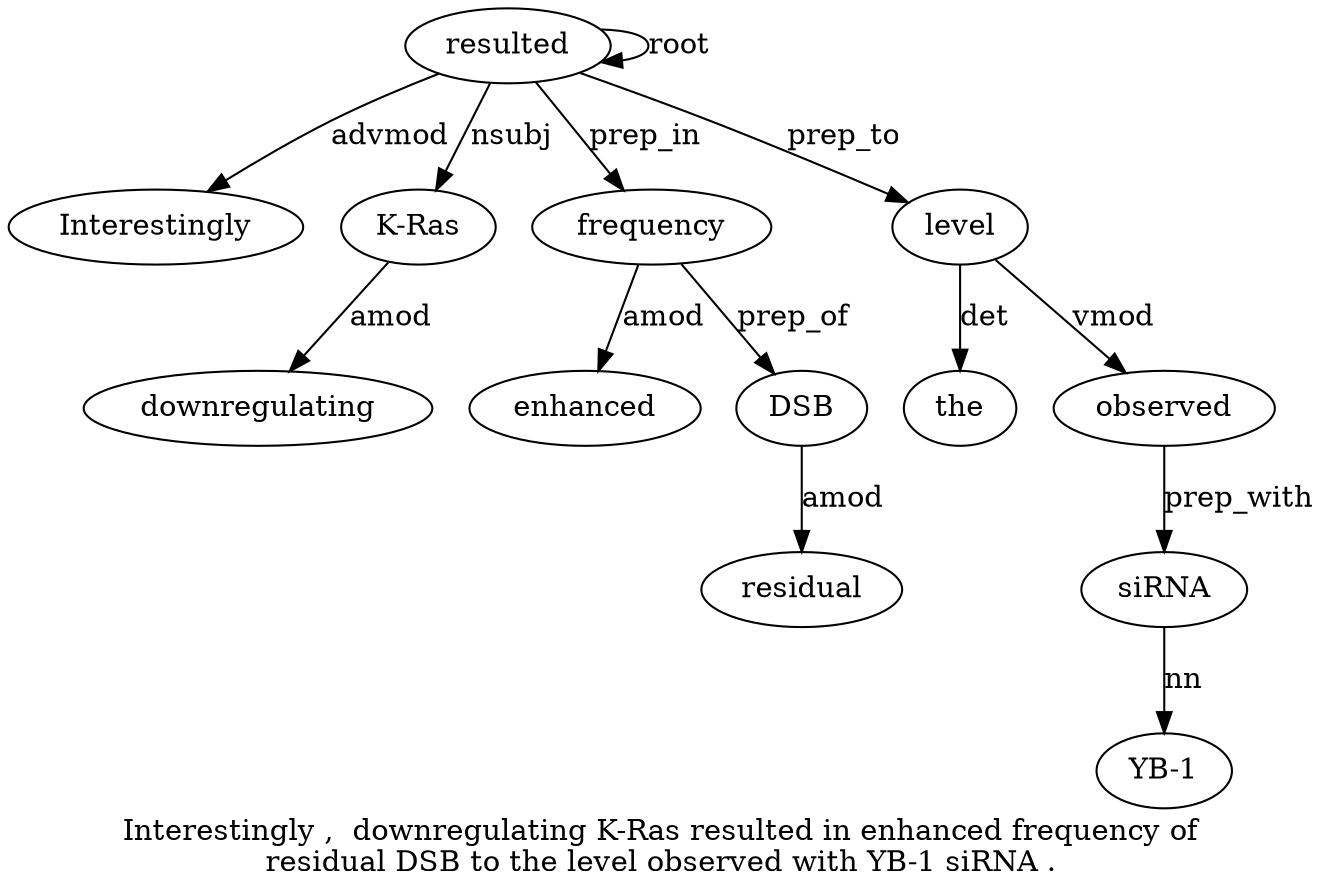digraph "Interestingly ,  downregulating K-Ras resulted in enhanced frequency of residual DSB to the level observed with YB-1 siRNA ." {
label="Interestingly ,  downregulating K-Ras resulted in enhanced frequency of
residual DSB to the level observed with YB-1 siRNA .";
resulted5 [style=filled, fillcolor=white, label=resulted];
Interestingly1 [style=filled, fillcolor=white, label=Interestingly];
resulted5 -> Interestingly1  [label=advmod];
"K-Ras4" [style=filled, fillcolor=white, label="K-Ras"];
downregulating3 [style=filled, fillcolor=white, label=downregulating];
"K-Ras4" -> downregulating3  [label=amod];
resulted5 -> "K-Ras4"  [label=nsubj];
resulted5 -> resulted5  [label=root];
frequency8 [style=filled, fillcolor=white, label=frequency];
enhanced7 [style=filled, fillcolor=white, label=enhanced];
frequency8 -> enhanced7  [label=amod];
resulted5 -> frequency8  [label=prep_in];
DSB11 [style=filled, fillcolor=white, label=DSB];
residual10 [style=filled, fillcolor=white, label=residual];
DSB11 -> residual10  [label=amod];
frequency8 -> DSB11  [label=prep_of];
level14 [style=filled, fillcolor=white, label=level];
the13 [style=filled, fillcolor=white, label=the];
level14 -> the13  [label=det];
resulted5 -> level14  [label=prep_to];
observed15 [style=filled, fillcolor=white, label=observed];
level14 -> observed15  [label=vmod];
siRNA18 [style=filled, fillcolor=white, label=siRNA];
"YB-17" [style=filled, fillcolor=white, label="YB-1"];
siRNA18 -> "YB-17"  [label=nn];
observed15 -> siRNA18  [label=prep_with];
}

